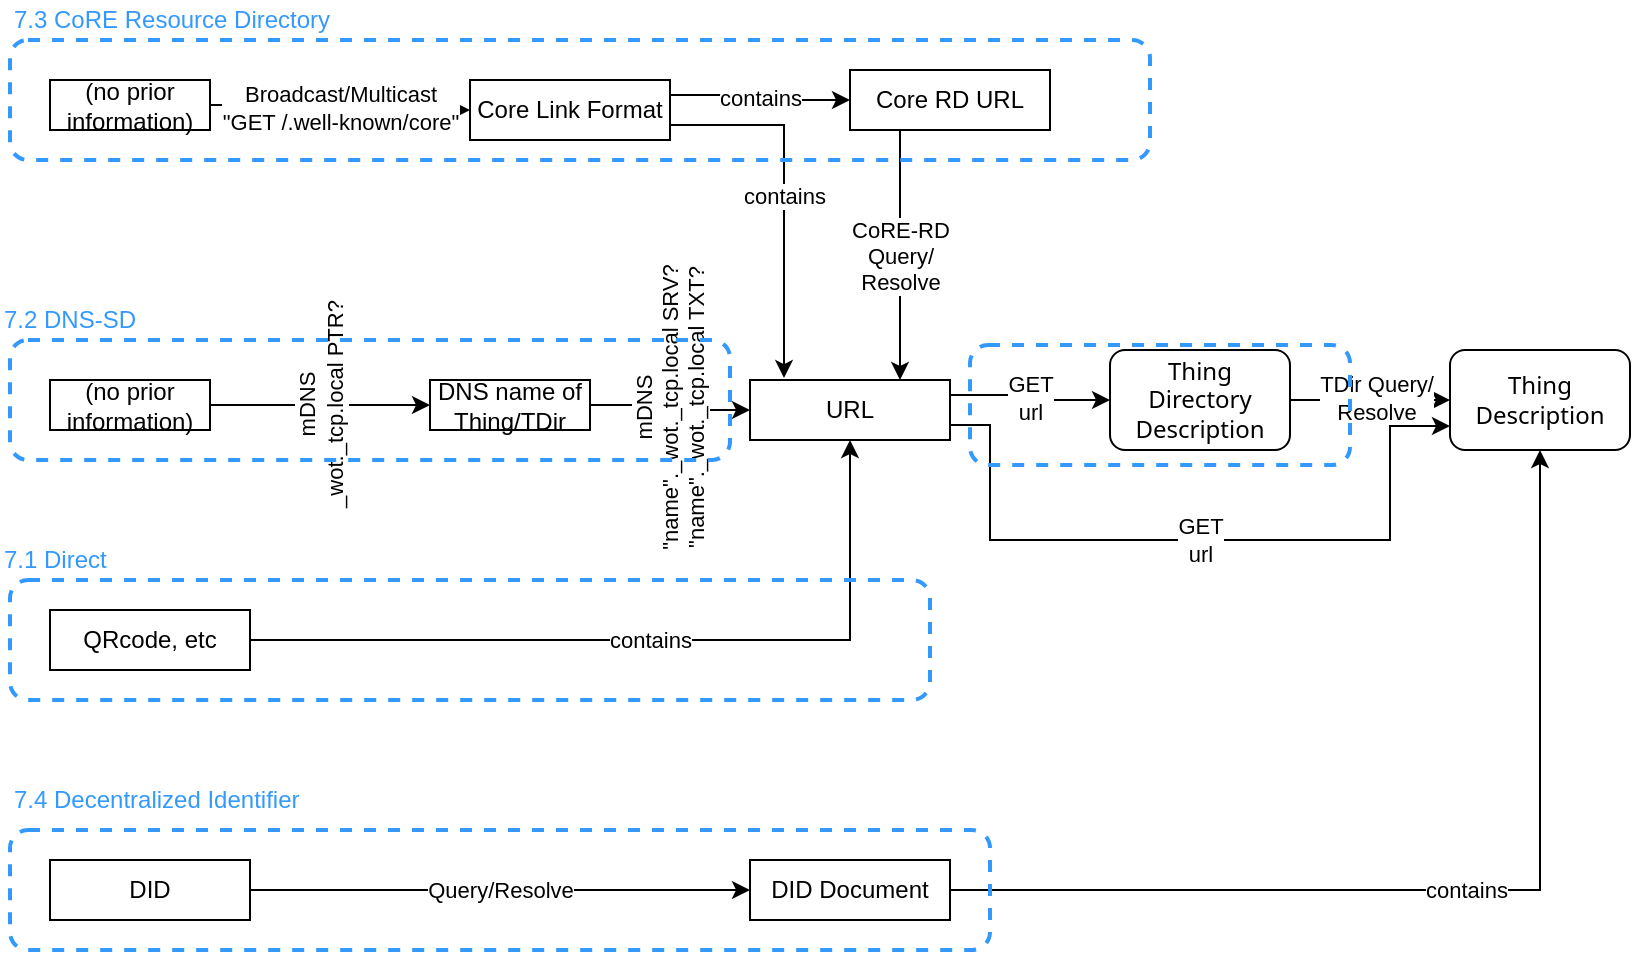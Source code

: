 <mxfile version="13.6.2" type="github">
  <diagram id="EUU0uG70BVmWCHlrxOuo" name="Page-1">
    <mxGraphModel dx="1743" dy="1063" grid="1" gridSize="10" guides="1" tooltips="1" connect="1" arrows="1" fold="1" page="1" pageScale="1" pageWidth="850" pageHeight="1100" math="0" shadow="0" extFonts="Noto Sans^https://fonts.googleapis.com/css?family=Noto+Sans">
      <root>
        <mxCell id="0" />
        <mxCell id="1" parent="0" />
        <mxCell id="Z3I2DZgx9jWYCCeo3zKG-24" value="CoRE-RD&lt;br&gt;&lt;div&gt;Query/&lt;/div&gt;&lt;div&gt;Resolve&lt;br&gt;&lt;/div&gt;" style="edgeStyle=orthogonalEdgeStyle;rounded=0;orthogonalLoop=1;jettySize=auto;html=1;exitX=0.75;exitY=0;exitDx=0;exitDy=0;entryX=0.25;entryY=1;entryDx=0;entryDy=0;startArrow=classic;startFill=1;endArrow=none;endFill=0;" parent="1" source="Z3I2DZgx9jWYCCeo3zKG-5" target="Z3I2DZgx9jWYCCeo3zKG-20" edge="1">
          <mxGeometry relative="1" as="geometry">
            <mxPoint x="749.04" y="240.99" as="targetPoint" />
          </mxGeometry>
        </mxCell>
        <mxCell id="RiIqF8UuUlekeBO_t_7H-3" value="&lt;div&gt;Thing&lt;/div&gt;&lt;div&gt;Description&lt;br&gt;&lt;/div&gt;" style="rounded=1;whiteSpace=wrap;html=1;fontFamily=Noto Sans;" parent="1" vertex="1">
          <mxGeometry x="720" y="375" width="90" height="50" as="geometry" />
        </mxCell>
        <mxCell id="Z3I2DZgx9jWYCCeo3zKG-6" style="edgeStyle=orthogonalEdgeStyle;rounded=0;orthogonalLoop=1;jettySize=auto;html=1;entryX=0;entryY=0.5;entryDx=0;entryDy=0;exitX=1;exitY=0.5;exitDx=0;exitDy=0;" parent="1" source="IaaDOXxbcvO25jp5HzXw-12" target="RiIqF8UuUlekeBO_t_7H-3" edge="1">
          <mxGeometry relative="1" as="geometry">
            <mxPoint x="670" y="320" as="sourcePoint" />
            <mxPoint x="645" y="380" as="targetPoint" />
          </mxGeometry>
        </mxCell>
        <mxCell id="Z3I2DZgx9jWYCCeo3zKG-10" value="&lt;div&gt;TDir Query/&lt;/div&gt;&lt;div&gt;Resolve&lt;br&gt;&lt;/div&gt;" style="edgeLabel;html=1;align=center;verticalAlign=middle;resizable=0;points=[];" parent="Z3I2DZgx9jWYCCeo3zKG-6" vertex="1" connectable="0">
          <mxGeometry x="0.067" y="1" relative="1" as="geometry">
            <mxPoint as="offset" />
          </mxGeometry>
        </mxCell>
        <mxCell id="IaaDOXxbcvO25jp5HzXw-11" value="&lt;div&gt;GET&lt;/div&gt;&lt;div&gt;url&lt;br&gt;&lt;/div&gt;" style="edgeStyle=orthogonalEdgeStyle;rounded=0;orthogonalLoop=1;jettySize=auto;html=1;exitX=1;exitY=0.75;exitDx=0;exitDy=0;" edge="1" parent="1" source="Z3I2DZgx9jWYCCeo3zKG-5">
          <mxGeometry relative="1" as="geometry">
            <mxPoint x="720" y="413" as="targetPoint" />
            <Array as="points">
              <mxPoint x="490" y="413" />
              <mxPoint x="490" y="470" />
              <mxPoint x="690" y="470" />
              <mxPoint x="690" y="413" />
            </Array>
          </mxGeometry>
        </mxCell>
        <mxCell id="Z3I2DZgx9jWYCCeo3zKG-5" value="URL" style="rounded=0;whiteSpace=wrap;html=1;" parent="1" vertex="1">
          <mxGeometry x="370" y="390" width="100" height="30" as="geometry" />
        </mxCell>
        <mxCell id="Z3I2DZgx9jWYCCeo3zKG-9" value="Query/Resolve" style="edgeStyle=orthogonalEdgeStyle;rounded=0;orthogonalLoop=1;jettySize=auto;html=1;exitX=1;exitY=0.5;exitDx=0;exitDy=0;entryX=0;entryY=0.5;entryDx=0;entryDy=0;" parent="1" source="Z3I2DZgx9jWYCCeo3zKG-7" target="Z3I2DZgx9jWYCCeo3zKG-8" edge="1">
          <mxGeometry relative="1" as="geometry" />
        </mxCell>
        <mxCell id="Z3I2DZgx9jWYCCeo3zKG-7" value="DID" style="rounded=0;whiteSpace=wrap;html=1;" parent="1" vertex="1">
          <mxGeometry x="20" y="630" width="100" height="30" as="geometry" />
        </mxCell>
        <mxCell id="Z3I2DZgx9jWYCCeo3zKG-12" value="contains" style="edgeStyle=orthogonalEdgeStyle;rounded=0;orthogonalLoop=1;jettySize=auto;html=1;exitX=1;exitY=0.5;exitDx=0;exitDy=0;entryX=0.5;entryY=1;entryDx=0;entryDy=0;" parent="1" source="Z3I2DZgx9jWYCCeo3zKG-8" target="RiIqF8UuUlekeBO_t_7H-3" edge="1">
          <mxGeometry relative="1" as="geometry" />
        </mxCell>
        <mxCell id="Z3I2DZgx9jWYCCeo3zKG-8" value="DID Document" style="rounded=0;whiteSpace=wrap;html=1;" parent="1" vertex="1">
          <mxGeometry x="370" y="630" width="100" height="30" as="geometry" />
        </mxCell>
        <mxCell id="Z3I2DZgx9jWYCCeo3zKG-14" value="contains" style="edgeStyle=orthogonalEdgeStyle;rounded=0;orthogonalLoop=1;jettySize=auto;html=1;exitX=1;exitY=0.75;exitDx=0;exitDy=0;entryX=0.17;entryY=-0.033;entryDx=0;entryDy=0;entryPerimeter=0;" parent="1" source="Z3I2DZgx9jWYCCeo3zKG-13" target="Z3I2DZgx9jWYCCeo3zKG-5" edge="1">
          <mxGeometry relative="1" as="geometry" />
        </mxCell>
        <mxCell id="Z3I2DZgx9jWYCCeo3zKG-16" value="contains" style="edgeStyle=orthogonalEdgeStyle;rounded=0;orthogonalLoop=1;jettySize=auto;html=1;exitX=1;exitY=0.25;exitDx=0;exitDy=0;entryX=0;entryY=0.5;entryDx=0;entryDy=0;" parent="1" source="Z3I2DZgx9jWYCCeo3zKG-13" target="Z3I2DZgx9jWYCCeo3zKG-20" edge="1">
          <mxGeometry relative="1" as="geometry">
            <mxPoint x="560" y="255" as="targetPoint" />
          </mxGeometry>
        </mxCell>
        <mxCell id="Z3I2DZgx9jWYCCeo3zKG-13" value="Core Link Format" style="rounded=0;whiteSpace=wrap;html=1;" parent="1" vertex="1">
          <mxGeometry x="230" y="240" width="100" height="30" as="geometry" />
        </mxCell>
        <mxCell id="Z3I2DZgx9jWYCCeo3zKG-26" value="&lt;div&gt;Broadcast/Multicast &lt;br&gt;&lt;/div&gt;&lt;div&gt;&quot;GET /.well-known/core&quot;&lt;br&gt;&lt;/div&gt;" style="edgeStyle=orthogonalEdgeStyle;rounded=0;orthogonalLoop=1;jettySize=auto;html=1;exitX=1;exitY=0.5;exitDx=0;exitDy=0;entryX=0;entryY=0.5;entryDx=0;entryDy=0;startArrow=none;startFill=0;endArrow=classic;endFill=1;" parent="1" source="Z3I2DZgx9jWYCCeo3zKG-19" target="Z3I2DZgx9jWYCCeo3zKG-13" edge="1">
          <mxGeometry relative="1" as="geometry" />
        </mxCell>
        <mxCell id="IaaDOXxbcvO25jp5HzXw-2" value="&lt;div&gt;mDNS&lt;/div&gt;&lt;div&gt;_wot._tcp.local PTR?&lt;br&gt;&lt;/div&gt;" style="edgeStyle=orthogonalEdgeStyle;rounded=0;orthogonalLoop=1;jettySize=auto;html=1;entryX=0;entryY=0.5;entryDx=0;entryDy=0;exitX=1;exitY=0.5;exitDx=0;exitDy=0;horizontal=0;" edge="1" parent="1" source="IaaDOXxbcvO25jp5HzXw-18" target="IaaDOXxbcvO25jp5HzXw-1">
          <mxGeometry relative="1" as="geometry">
            <mxPoint x="140" y="250" as="sourcePoint" />
          </mxGeometry>
        </mxCell>
        <mxCell id="Z3I2DZgx9jWYCCeo3zKG-19" value="&lt;div&gt;(no prior&lt;/div&gt;&lt;div&gt;information)&lt;br&gt;&lt;/div&gt;" style="rounded=0;whiteSpace=wrap;html=1;" parent="1" vertex="1">
          <mxGeometry x="20" y="240" width="80" height="25" as="geometry" />
        </mxCell>
        <mxCell id="Z3I2DZgx9jWYCCeo3zKG-20" value="Core RD URL" style="rounded=0;whiteSpace=wrap;html=1;" parent="1" vertex="1">
          <mxGeometry x="420" y="235" width="100" height="30" as="geometry" />
        </mxCell>
        <mxCell id="IaaDOXxbcvO25jp5HzXw-4" value="&lt;div&gt;mDNS&lt;/div&gt;&lt;div&gt;&quot;name&quot;._wot._tcp.local SRV?&lt;/div&gt;&lt;div&gt;&quot;name&quot;._wot._tcp.local TXT?&lt;br&gt;&lt;/div&gt;" style="edgeStyle=orthogonalEdgeStyle;rounded=0;orthogonalLoop=1;jettySize=auto;html=1;exitX=1;exitY=0.5;exitDx=0;exitDy=0;entryX=0;entryY=0.5;entryDx=0;entryDy=0;horizontal=0;" edge="1" parent="1" source="IaaDOXxbcvO25jp5HzXw-1" target="Z3I2DZgx9jWYCCeo3zKG-5">
          <mxGeometry relative="1" as="geometry">
            <mxPoint x="140" y="337.5" as="targetPoint" />
          </mxGeometry>
        </mxCell>
        <mxCell id="IaaDOXxbcvO25jp5HzXw-1" value="DNS name of Thing/TDir" style="rounded=0;whiteSpace=wrap;html=1;" vertex="1" parent="1">
          <mxGeometry x="210" y="390" width="80" height="25" as="geometry" />
        </mxCell>
        <mxCell id="IaaDOXxbcvO25jp5HzXw-7" value="contains" style="edgeStyle=orthogonalEdgeStyle;rounded=0;orthogonalLoop=1;jettySize=auto;html=1;exitX=1;exitY=0.5;exitDx=0;exitDy=0;entryX=0.5;entryY=1;entryDx=0;entryDy=0;" edge="1" parent="1" source="IaaDOXxbcvO25jp5HzXw-6" target="Z3I2DZgx9jWYCCeo3zKG-5">
          <mxGeometry relative="1" as="geometry" />
        </mxCell>
        <mxCell id="IaaDOXxbcvO25jp5HzXw-6" value="QRcode, etc" style="rounded=0;whiteSpace=wrap;html=1;" vertex="1" parent="1">
          <mxGeometry x="20" y="505" width="100" height="30" as="geometry" />
        </mxCell>
        <mxCell id="IaaDOXxbcvO25jp5HzXw-12" value="&lt;div&gt;Thing&lt;/div&gt;&lt;div&gt;Directory&lt;/div&gt;&lt;div&gt;Description&lt;br&gt;&lt;/div&gt;" style="rounded=1;whiteSpace=wrap;html=1;fontFamily=Noto Sans;" vertex="1" parent="1">
          <mxGeometry x="550" y="375" width="90" height="50" as="geometry" />
        </mxCell>
        <mxCell id="IaaDOXxbcvO25jp5HzXw-13" value="&lt;div&gt;GET&lt;/div&gt;&lt;div&gt;url&lt;br&gt;&lt;/div&gt;" style="edgeStyle=orthogonalEdgeStyle;rounded=0;orthogonalLoop=1;jettySize=auto;html=1;entryX=0;entryY=0.5;entryDx=0;entryDy=0;exitX=1;exitY=0.25;exitDx=0;exitDy=0;" edge="1" parent="1" source="Z3I2DZgx9jWYCCeo3zKG-5" target="IaaDOXxbcvO25jp5HzXw-12">
          <mxGeometry relative="1" as="geometry">
            <mxPoint x="470" y="420" as="sourcePoint" />
            <mxPoint x="550" y="475" as="targetPoint" />
          </mxGeometry>
        </mxCell>
        <mxCell id="IaaDOXxbcvO25jp5HzXw-18" value="&lt;div&gt;(no prior&lt;/div&gt;&lt;div&gt;information)&lt;br&gt;&lt;/div&gt;" style="rounded=0;whiteSpace=wrap;html=1;" vertex="1" parent="1">
          <mxGeometry x="20" y="390" width="80" height="25" as="geometry" />
        </mxCell>
        <mxCell id="IaaDOXxbcvO25jp5HzXw-19" value="" style="rounded=1;whiteSpace=wrap;html=1;fillColor=none;strokeWidth=2;dashed=1;strokeColor=#3399FF;" vertex="1" parent="1">
          <mxGeometry y="220" width="570" height="60" as="geometry" />
        </mxCell>
        <mxCell id="IaaDOXxbcvO25jp5HzXw-21" value="7.3 CoRE Resource Directory" style="text;html=1;strokeColor=none;fillColor=none;align=left;verticalAlign=middle;whiteSpace=wrap;rounded=0;dashed=1;fontColor=#3399FF;" vertex="1" parent="1">
          <mxGeometry y="200" width="180" height="20" as="geometry" />
        </mxCell>
        <mxCell id="IaaDOXxbcvO25jp5HzXw-22" value="" style="rounded=1;whiteSpace=wrap;html=1;fillColor=none;strokeWidth=2;dashed=1;strokeColor=#3399FF;" vertex="1" parent="1">
          <mxGeometry y="370" width="360" height="60" as="geometry" />
        </mxCell>
        <mxCell id="IaaDOXxbcvO25jp5HzXw-23" value="7.2 DNS-SD" style="text;html=1;strokeColor=none;fillColor=none;align=left;verticalAlign=middle;whiteSpace=wrap;rounded=0;dashed=1;fontColor=#3399FF;" vertex="1" parent="1">
          <mxGeometry x="-5" y="350" width="180" height="20" as="geometry" />
        </mxCell>
        <mxCell id="IaaDOXxbcvO25jp5HzXw-24" value="" style="rounded=1;whiteSpace=wrap;html=1;fillColor=none;strokeWidth=2;dashed=1;strokeColor=#3399FF;" vertex="1" parent="1">
          <mxGeometry y="490" width="460" height="60" as="geometry" />
        </mxCell>
        <mxCell id="IaaDOXxbcvO25jp5HzXw-25" value="7.1 Direct" style="text;html=1;strokeColor=none;fillColor=none;align=left;verticalAlign=middle;whiteSpace=wrap;rounded=0;dashed=1;fontColor=#3399FF;" vertex="1" parent="1">
          <mxGeometry x="-5" y="470" width="180" height="20" as="geometry" />
        </mxCell>
        <mxCell id="IaaDOXxbcvO25jp5HzXw-26" value="" style="rounded=1;whiteSpace=wrap;html=1;fillColor=none;strokeWidth=2;dashed=1;strokeColor=#3399FF;" vertex="1" parent="1">
          <mxGeometry y="615" width="490" height="60" as="geometry" />
        </mxCell>
        <mxCell id="IaaDOXxbcvO25jp5HzXw-27" value="7.4 Decentralized Identifier" style="text;html=1;strokeColor=none;fillColor=none;align=left;verticalAlign=middle;whiteSpace=wrap;rounded=0;dashed=1;fontColor=#3399FF;" vertex="1" parent="1">
          <mxGeometry y="590" width="180" height="20" as="geometry" />
        </mxCell>
        <mxCell id="IaaDOXxbcvO25jp5HzXw-28" value="" style="rounded=1;whiteSpace=wrap;html=1;fillColor=none;strokeWidth=2;dashed=1;strokeColor=#3399FF;" vertex="1" parent="1">
          <mxGeometry x="480" y="372.5" width="190" height="60" as="geometry" />
        </mxCell>
      </root>
    </mxGraphModel>
  </diagram>
</mxfile>
